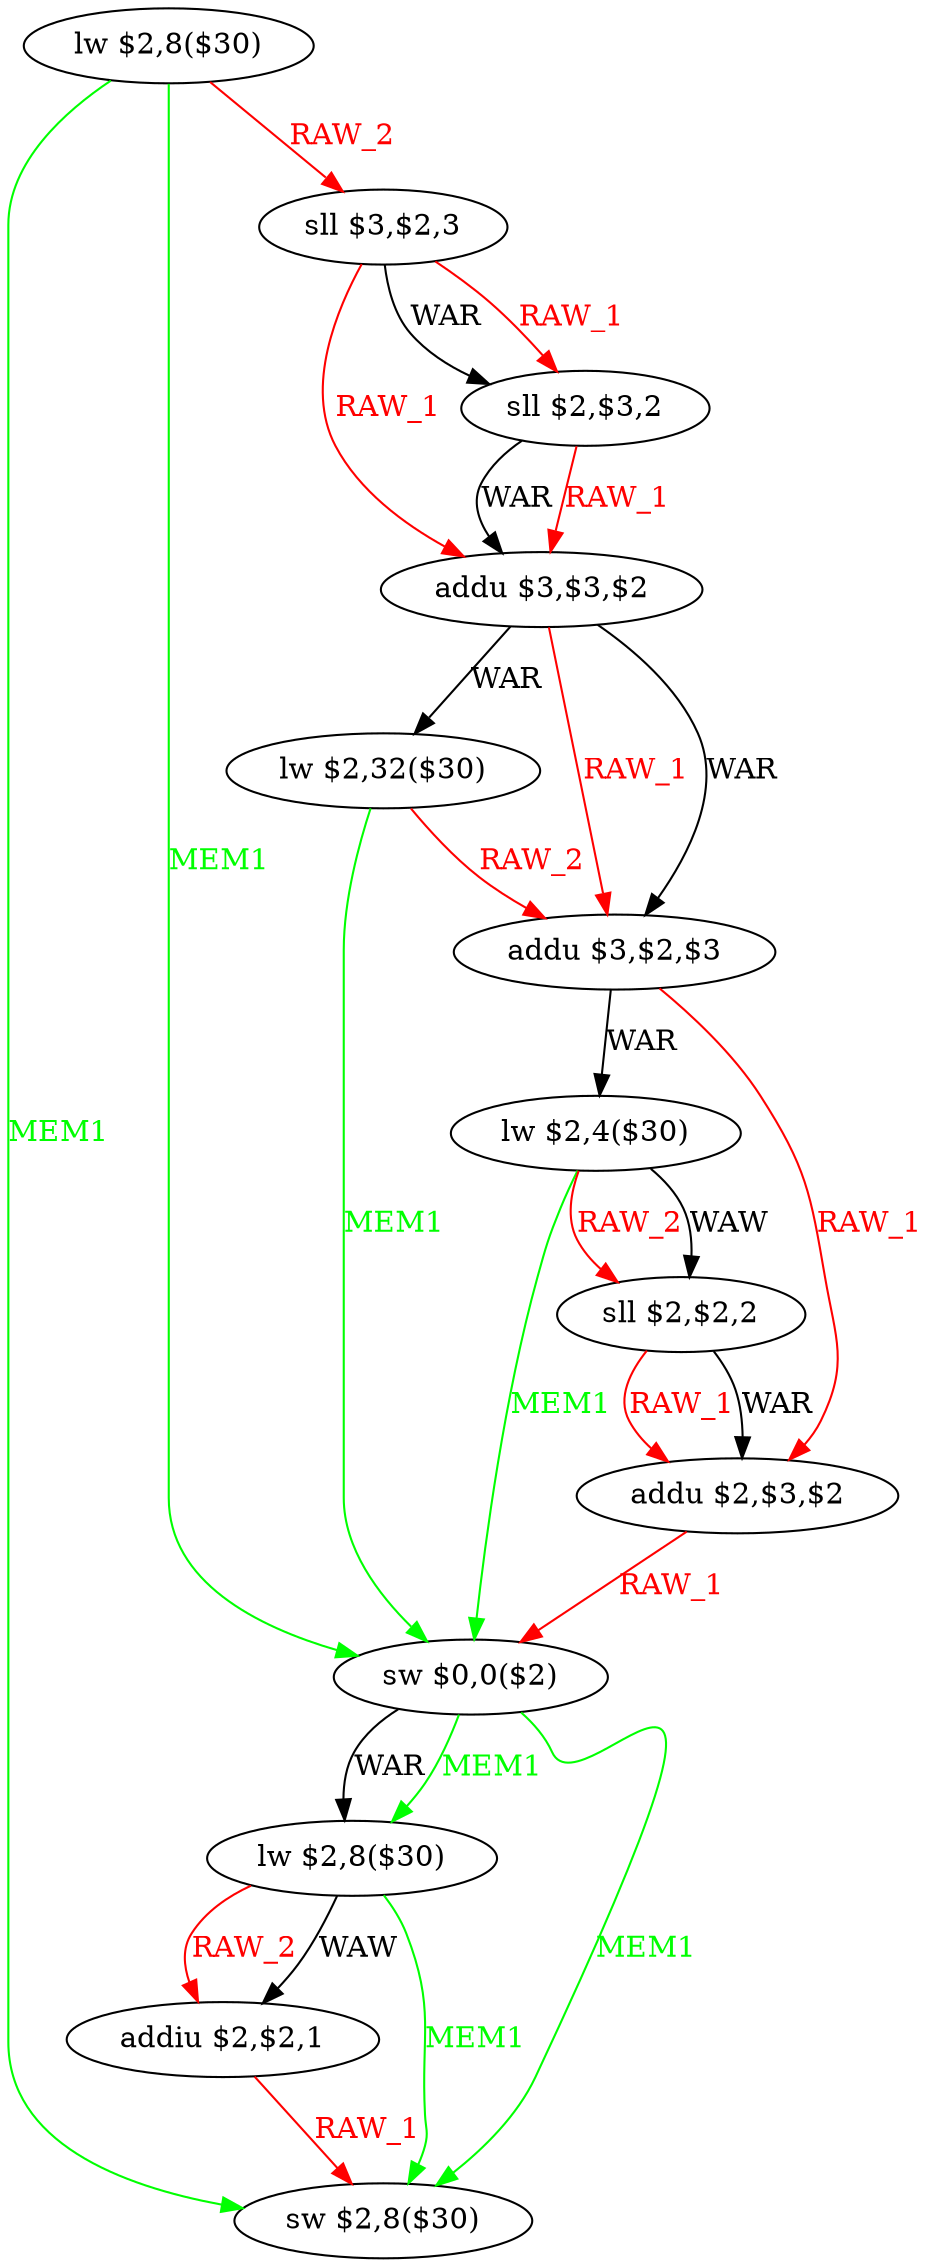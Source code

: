 digraph G1 {
node [shape = ellipse];
i0 [label = "lw $2,8($30)"] ;
i0 ->  i12 [color = green, fontcolor = green, label= "MEM1"];
i0 ->  i9 [color = green, fontcolor = green, label= "MEM1"];
i0 ->  i1 [color = red, fontcolor = red, label= "RAW_2"];
i12 [label = "sw $2,8($30)"] ;
i9 [label = "sw $0,0($2)"] ;
i9 ->  i12 [color = green, fontcolor = green, label= "MEM1"];
i9 ->  i10 [label= "WAR"];
i9 ->  i10 [color = green, fontcolor = green, label= "MEM1"];
i10 [label = "lw $2,8($30)"] ;
i10 ->  i12 [color = green, fontcolor = green, label= "MEM1"];
i10 ->  i11 [color = red, fontcolor = red, label= "RAW_2"];
i10 ->  i11 [label= "WAW"];
i11 [label = "addiu $2,$2,1"] ;
i11 ->  i12 [color = red, fontcolor = red, label= "RAW_1"];
i1 [label = "sll $3,$2,3"] ;
i1 ->  i3 [color = red, fontcolor = red, label= "RAW_1"];
i1 ->  i2 [color = red, fontcolor = red, label= "RAW_1"];
i1 ->  i2 [label= "WAR"];
i3 [label = "addu $3,$3,$2"] ;
i3 ->  i5 [color = red, fontcolor = red, label= "RAW_1"];
i3 ->  i5 [label= "WAR"];
i3 ->  i4 [label= "WAR"];
i5 [label = "addu $3,$2,$3"] ;
i5 ->  i8 [color = red, fontcolor = red, label= "RAW_1"];
i5 ->  i6 [label= "WAR"];
i8 [label = "addu $2,$3,$2"] ;
i8 ->  i9 [color = red, fontcolor = red, label= "RAW_1"];
i6 [label = "lw $2,4($30)"] ;
i6 ->  i9 [color = green, fontcolor = green, label= "MEM1"];
i6 ->  i7 [color = red, fontcolor = red, label= "RAW_2"];
i6 ->  i7 [label= "WAW"];
i7 [label = "sll $2,$2,2"] ;
i7 ->  i8 [color = red, fontcolor = red, label= "RAW_1"];
i7 ->  i8 [label= "WAR"];
i4 [label = "lw $2,32($30)"] ;
i4 ->  i9 [color = green, fontcolor = green, label= "MEM1"];
i4 ->  i5 [color = red, fontcolor = red, label= "RAW_2"];
i2 [label = "sll $2,$3,2"] ;
i2 ->  i3 [color = red, fontcolor = red, label= "RAW_1"];
i2 ->  i3 [label= "WAR"];
}
